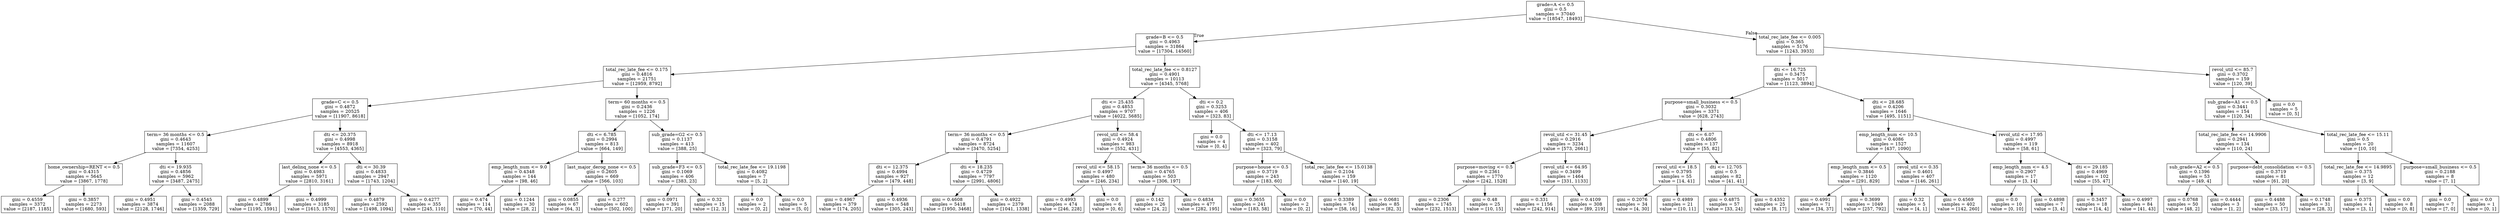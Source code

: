 digraph Tree {
node [shape=box] ;
0 [label="grade=A <= 0.5\ngini = 0.5\nsamples = 37040\nvalue = [18547, 18493]"] ;
1 [label="grade=B <= 0.5\ngini = 0.4963\nsamples = 31864\nvalue = [17304, 14560]"] ;
0 -> 1 [labeldistance=2.5, labelangle=45, headlabel="True"] ;
2 [label="total_rec_late_fee <= 0.175\ngini = 0.4816\nsamples = 21751\nvalue = [12959, 8792]"] ;
1 -> 2 ;
3 [label="grade=C <= 0.5\ngini = 0.4872\nsamples = 20525\nvalue = [11907, 8618]"] ;
2 -> 3 ;
4 [label="term= 36 months <= 0.5\ngini = 0.4643\nsamples = 11607\nvalue = [7354, 4253]"] ;
3 -> 4 ;
5 [label="home_ownership=RENT <= 0.5\ngini = 0.4315\nsamples = 5645\nvalue = [3867, 1778]"] ;
4 -> 5 ;
6 [label="gini = 0.4559\nsamples = 3372\nvalue = [2187, 1185]"] ;
5 -> 6 ;
7 [label="gini = 0.3857\nsamples = 2273\nvalue = [1680, 593]"] ;
5 -> 7 ;
8 [label="dti <= 19.935\ngini = 0.4856\nsamples = 5962\nvalue = [3487, 2475]"] ;
4 -> 8 ;
9 [label="gini = 0.4951\nsamples = 3874\nvalue = [2128, 1746]"] ;
8 -> 9 ;
10 [label="gini = 0.4545\nsamples = 2088\nvalue = [1359, 729]"] ;
8 -> 10 ;
11 [label="dti <= 20.375\ngini = 0.4998\nsamples = 8918\nvalue = [4553, 4365]"] ;
3 -> 11 ;
12 [label="last_delinq_none <= 0.5\ngini = 0.4983\nsamples = 5971\nvalue = [2810, 3161]"] ;
11 -> 12 ;
13 [label="gini = 0.4899\nsamples = 2786\nvalue = [1195, 1591]"] ;
12 -> 13 ;
14 [label="gini = 0.4999\nsamples = 3185\nvalue = [1615, 1570]"] ;
12 -> 14 ;
15 [label="dti <= 30.39\ngini = 0.4833\nsamples = 2947\nvalue = [1743, 1204]"] ;
11 -> 15 ;
16 [label="gini = 0.4879\nsamples = 2592\nvalue = [1498, 1094]"] ;
15 -> 16 ;
17 [label="gini = 0.4277\nsamples = 355\nvalue = [245, 110]"] ;
15 -> 17 ;
18 [label="term= 60 months <= 0.5\ngini = 0.2436\nsamples = 1226\nvalue = [1052, 174]"] ;
2 -> 18 ;
19 [label="dti <= 6.785\ngini = 0.2994\nsamples = 813\nvalue = [664, 149]"] ;
18 -> 19 ;
20 [label="emp_length_num <= 9.0\ngini = 0.4348\nsamples = 144\nvalue = [98, 46]"] ;
19 -> 20 ;
21 [label="gini = 0.474\nsamples = 114\nvalue = [70, 44]"] ;
20 -> 21 ;
22 [label="gini = 0.1244\nsamples = 30\nvalue = [28, 2]"] ;
20 -> 22 ;
23 [label="last_major_derog_none <= 0.5\ngini = 0.2605\nsamples = 669\nvalue = [566, 103]"] ;
19 -> 23 ;
24 [label="gini = 0.0855\nsamples = 67\nvalue = [64, 3]"] ;
23 -> 24 ;
25 [label="gini = 0.277\nsamples = 602\nvalue = [502, 100]"] ;
23 -> 25 ;
26 [label="sub_grade=G2 <= 0.5\ngini = 0.1137\nsamples = 413\nvalue = [388, 25]"] ;
18 -> 26 ;
27 [label="sub_grade=F3 <= 0.5\ngini = 0.1069\nsamples = 406\nvalue = [383, 23]"] ;
26 -> 27 ;
28 [label="gini = 0.0971\nsamples = 391\nvalue = [371, 20]"] ;
27 -> 28 ;
29 [label="gini = 0.32\nsamples = 15\nvalue = [12, 3]"] ;
27 -> 29 ;
30 [label="total_rec_late_fee <= 19.1198\ngini = 0.4082\nsamples = 7\nvalue = [5, 2]"] ;
26 -> 30 ;
31 [label="gini = 0.0\nsamples = 2\nvalue = [0, 2]"] ;
30 -> 31 ;
32 [label="gini = 0.0\nsamples = 5\nvalue = [5, 0]"] ;
30 -> 32 ;
33 [label="total_rec_late_fee <= 0.8127\ngini = 0.4901\nsamples = 10113\nvalue = [4345, 5768]"] ;
1 -> 33 ;
34 [label="dti <= 25.435\ngini = 0.4853\nsamples = 9707\nvalue = [4022, 5685]"] ;
33 -> 34 ;
35 [label="term= 36 months <= 0.5\ngini = 0.4791\nsamples = 8724\nvalue = [3470, 5254]"] ;
34 -> 35 ;
36 [label="dti <= 12.375\ngini = 0.4994\nsamples = 927\nvalue = [479, 448]"] ;
35 -> 36 ;
37 [label="gini = 0.4967\nsamples = 379\nvalue = [174, 205]"] ;
36 -> 37 ;
38 [label="gini = 0.4936\nsamples = 548\nvalue = [305, 243]"] ;
36 -> 38 ;
39 [label="dti <= 18.235\ngini = 0.4729\nsamples = 7797\nvalue = [2991, 4806]"] ;
35 -> 39 ;
40 [label="gini = 0.4608\nsamples = 5418\nvalue = [1950, 3468]"] ;
39 -> 40 ;
41 [label="gini = 0.4922\nsamples = 2379\nvalue = [1041, 1338]"] ;
39 -> 41 ;
42 [label="revol_util <= 58.4\ngini = 0.4924\nsamples = 983\nvalue = [552, 431]"] ;
34 -> 42 ;
43 [label="revol_util <= 58.15\ngini = 0.4997\nsamples = 480\nvalue = [246, 234]"] ;
42 -> 43 ;
44 [label="gini = 0.4993\nsamples = 474\nvalue = [246, 228]"] ;
43 -> 44 ;
45 [label="gini = 0.0\nsamples = 6\nvalue = [0, 6]"] ;
43 -> 45 ;
46 [label="term= 36 months <= 0.5\ngini = 0.4765\nsamples = 503\nvalue = [306, 197]"] ;
42 -> 46 ;
47 [label="gini = 0.142\nsamples = 26\nvalue = [24, 2]"] ;
46 -> 47 ;
48 [label="gini = 0.4834\nsamples = 477\nvalue = [282, 195]"] ;
46 -> 48 ;
49 [label="dti <= 0.2\ngini = 0.3253\nsamples = 406\nvalue = [323, 83]"] ;
33 -> 49 ;
50 [label="gini = 0.0\nsamples = 4\nvalue = [0, 4]"] ;
49 -> 50 ;
51 [label="dti <= 17.13\ngini = 0.3158\nsamples = 402\nvalue = [323, 79]"] ;
49 -> 51 ;
52 [label="purpose=house <= 0.5\ngini = 0.3719\nsamples = 243\nvalue = [183, 60]"] ;
51 -> 52 ;
53 [label="gini = 0.3655\nsamples = 241\nvalue = [183, 58]"] ;
52 -> 53 ;
54 [label="gini = 0.0\nsamples = 2\nvalue = [0, 2]"] ;
52 -> 54 ;
55 [label="total_rec_late_fee <= 15.0138\ngini = 0.2104\nsamples = 159\nvalue = [140, 19]"] ;
51 -> 55 ;
56 [label="gini = 0.3389\nsamples = 74\nvalue = [58, 16]"] ;
55 -> 56 ;
57 [label="gini = 0.0681\nsamples = 85\nvalue = [82, 3]"] ;
55 -> 57 ;
58 [label="total_rec_late_fee <= 0.005\ngini = 0.365\nsamples = 5176\nvalue = [1243, 3933]"] ;
0 -> 58 [labeldistance=2.5, labelangle=-45, headlabel="False"] ;
59 [label="dti <= 16.725\ngini = 0.3475\nsamples = 5017\nvalue = [1123, 3894]"] ;
58 -> 59 ;
60 [label="purpose=small_business <= 0.5\ngini = 0.3032\nsamples = 3371\nvalue = [628, 2743]"] ;
59 -> 60 ;
61 [label="revol_util <= 31.45\ngini = 0.2916\nsamples = 3234\nvalue = [573, 2661]"] ;
60 -> 61 ;
62 [label="purpose=moving <= 0.5\ngini = 0.2361\nsamples = 1770\nvalue = [242, 1528]"] ;
61 -> 62 ;
63 [label="gini = 0.2306\nsamples = 1745\nvalue = [232, 1513]"] ;
62 -> 63 ;
64 [label="gini = 0.48\nsamples = 25\nvalue = [10, 15]"] ;
62 -> 64 ;
65 [label="revol_util <= 64.95\ngini = 0.3499\nsamples = 1464\nvalue = [331, 1133]"] ;
61 -> 65 ;
66 [label="gini = 0.331\nsamples = 1156\nvalue = [242, 914]"] ;
65 -> 66 ;
67 [label="gini = 0.4109\nsamples = 308\nvalue = [89, 219]"] ;
65 -> 67 ;
68 [label="dti <= 6.07\ngini = 0.4806\nsamples = 137\nvalue = [55, 82]"] ;
60 -> 68 ;
69 [label="revol_util <= 18.5\ngini = 0.3795\nsamples = 55\nvalue = [14, 41]"] ;
68 -> 69 ;
70 [label="gini = 0.2076\nsamples = 34\nvalue = [4, 30]"] ;
69 -> 70 ;
71 [label="gini = 0.4989\nsamples = 21\nvalue = [10, 11]"] ;
69 -> 71 ;
72 [label="dti <= 12.705\ngini = 0.5\nsamples = 82\nvalue = [41, 41]"] ;
68 -> 72 ;
73 [label="gini = 0.4875\nsamples = 57\nvalue = [33, 24]"] ;
72 -> 73 ;
74 [label="gini = 0.4352\nsamples = 25\nvalue = [8, 17]"] ;
72 -> 74 ;
75 [label="dti <= 28.685\ngini = 0.4206\nsamples = 1646\nvalue = [495, 1151]"] ;
59 -> 75 ;
76 [label="emp_length_num <= 10.5\ngini = 0.4086\nsamples = 1527\nvalue = [437, 1090]"] ;
75 -> 76 ;
77 [label="emp_length_num <= 0.5\ngini = 0.3846\nsamples = 1120\nvalue = [291, 829]"] ;
76 -> 77 ;
78 [label="gini = 0.4991\nsamples = 71\nvalue = [34, 37]"] ;
77 -> 78 ;
79 [label="gini = 0.3699\nsamples = 1049\nvalue = [257, 792]"] ;
77 -> 79 ;
80 [label="revol_util <= 0.35\ngini = 0.4601\nsamples = 407\nvalue = [146, 261]"] ;
76 -> 80 ;
81 [label="gini = 0.32\nsamples = 5\nvalue = [4, 1]"] ;
80 -> 81 ;
82 [label="gini = 0.4569\nsamples = 402\nvalue = [142, 260]"] ;
80 -> 82 ;
83 [label="revol_util <= 17.95\ngini = 0.4997\nsamples = 119\nvalue = [58, 61]"] ;
75 -> 83 ;
84 [label="emp_length_num <= 4.5\ngini = 0.2907\nsamples = 17\nvalue = [3, 14]"] ;
83 -> 84 ;
85 [label="gini = 0.0\nsamples = 10\nvalue = [0, 10]"] ;
84 -> 85 ;
86 [label="gini = 0.4898\nsamples = 7\nvalue = [3, 4]"] ;
84 -> 86 ;
87 [label="dti <= 29.185\ngini = 0.4969\nsamples = 102\nvalue = [55, 47]"] ;
83 -> 87 ;
88 [label="gini = 0.3457\nsamples = 18\nvalue = [14, 4]"] ;
87 -> 88 ;
89 [label="gini = 0.4997\nsamples = 84\nvalue = [41, 43]"] ;
87 -> 89 ;
90 [label="revol_util <= 85.7\ngini = 0.3702\nsamples = 159\nvalue = [120, 39]"] ;
58 -> 90 ;
91 [label="sub_grade=A1 <= 0.5\ngini = 0.3441\nsamples = 154\nvalue = [120, 34]"] ;
90 -> 91 ;
92 [label="total_rec_late_fee <= 14.9906\ngini = 0.2941\nsamples = 134\nvalue = [110, 24]"] ;
91 -> 92 ;
93 [label="sub_grade=A2 <= 0.5\ngini = 0.1396\nsamples = 53\nvalue = [49, 4]"] ;
92 -> 93 ;
94 [label="gini = 0.0768\nsamples = 50\nvalue = [48, 2]"] ;
93 -> 94 ;
95 [label="gini = 0.4444\nsamples = 3\nvalue = [1, 2]"] ;
93 -> 95 ;
96 [label="purpose=debt_consolidation <= 0.5\ngini = 0.3719\nsamples = 81\nvalue = [61, 20]"] ;
92 -> 96 ;
97 [label="gini = 0.4488\nsamples = 50\nvalue = [33, 17]"] ;
96 -> 97 ;
98 [label="gini = 0.1748\nsamples = 31\nvalue = [28, 3]"] ;
96 -> 98 ;
99 [label="total_rec_late_fee <= 15.11\ngini = 0.5\nsamples = 20\nvalue = [10, 10]"] ;
91 -> 99 ;
100 [label="total_rec_late_fee <= 14.9895\ngini = 0.375\nsamples = 12\nvalue = [3, 9]"] ;
99 -> 100 ;
101 [label="gini = 0.375\nsamples = 4\nvalue = [3, 1]"] ;
100 -> 101 ;
102 [label="gini = 0.0\nsamples = 8\nvalue = [0, 8]"] ;
100 -> 102 ;
103 [label="purpose=small_business <= 0.5\ngini = 0.2188\nsamples = 8\nvalue = [7, 1]"] ;
99 -> 103 ;
104 [label="gini = 0.0\nsamples = 7\nvalue = [7, 0]"] ;
103 -> 104 ;
105 [label="gini = 0.0\nsamples = 1\nvalue = [0, 1]"] ;
103 -> 105 ;
106 [label="gini = 0.0\nsamples = 5\nvalue = [0, 5]"] ;
90 -> 106 ;
}